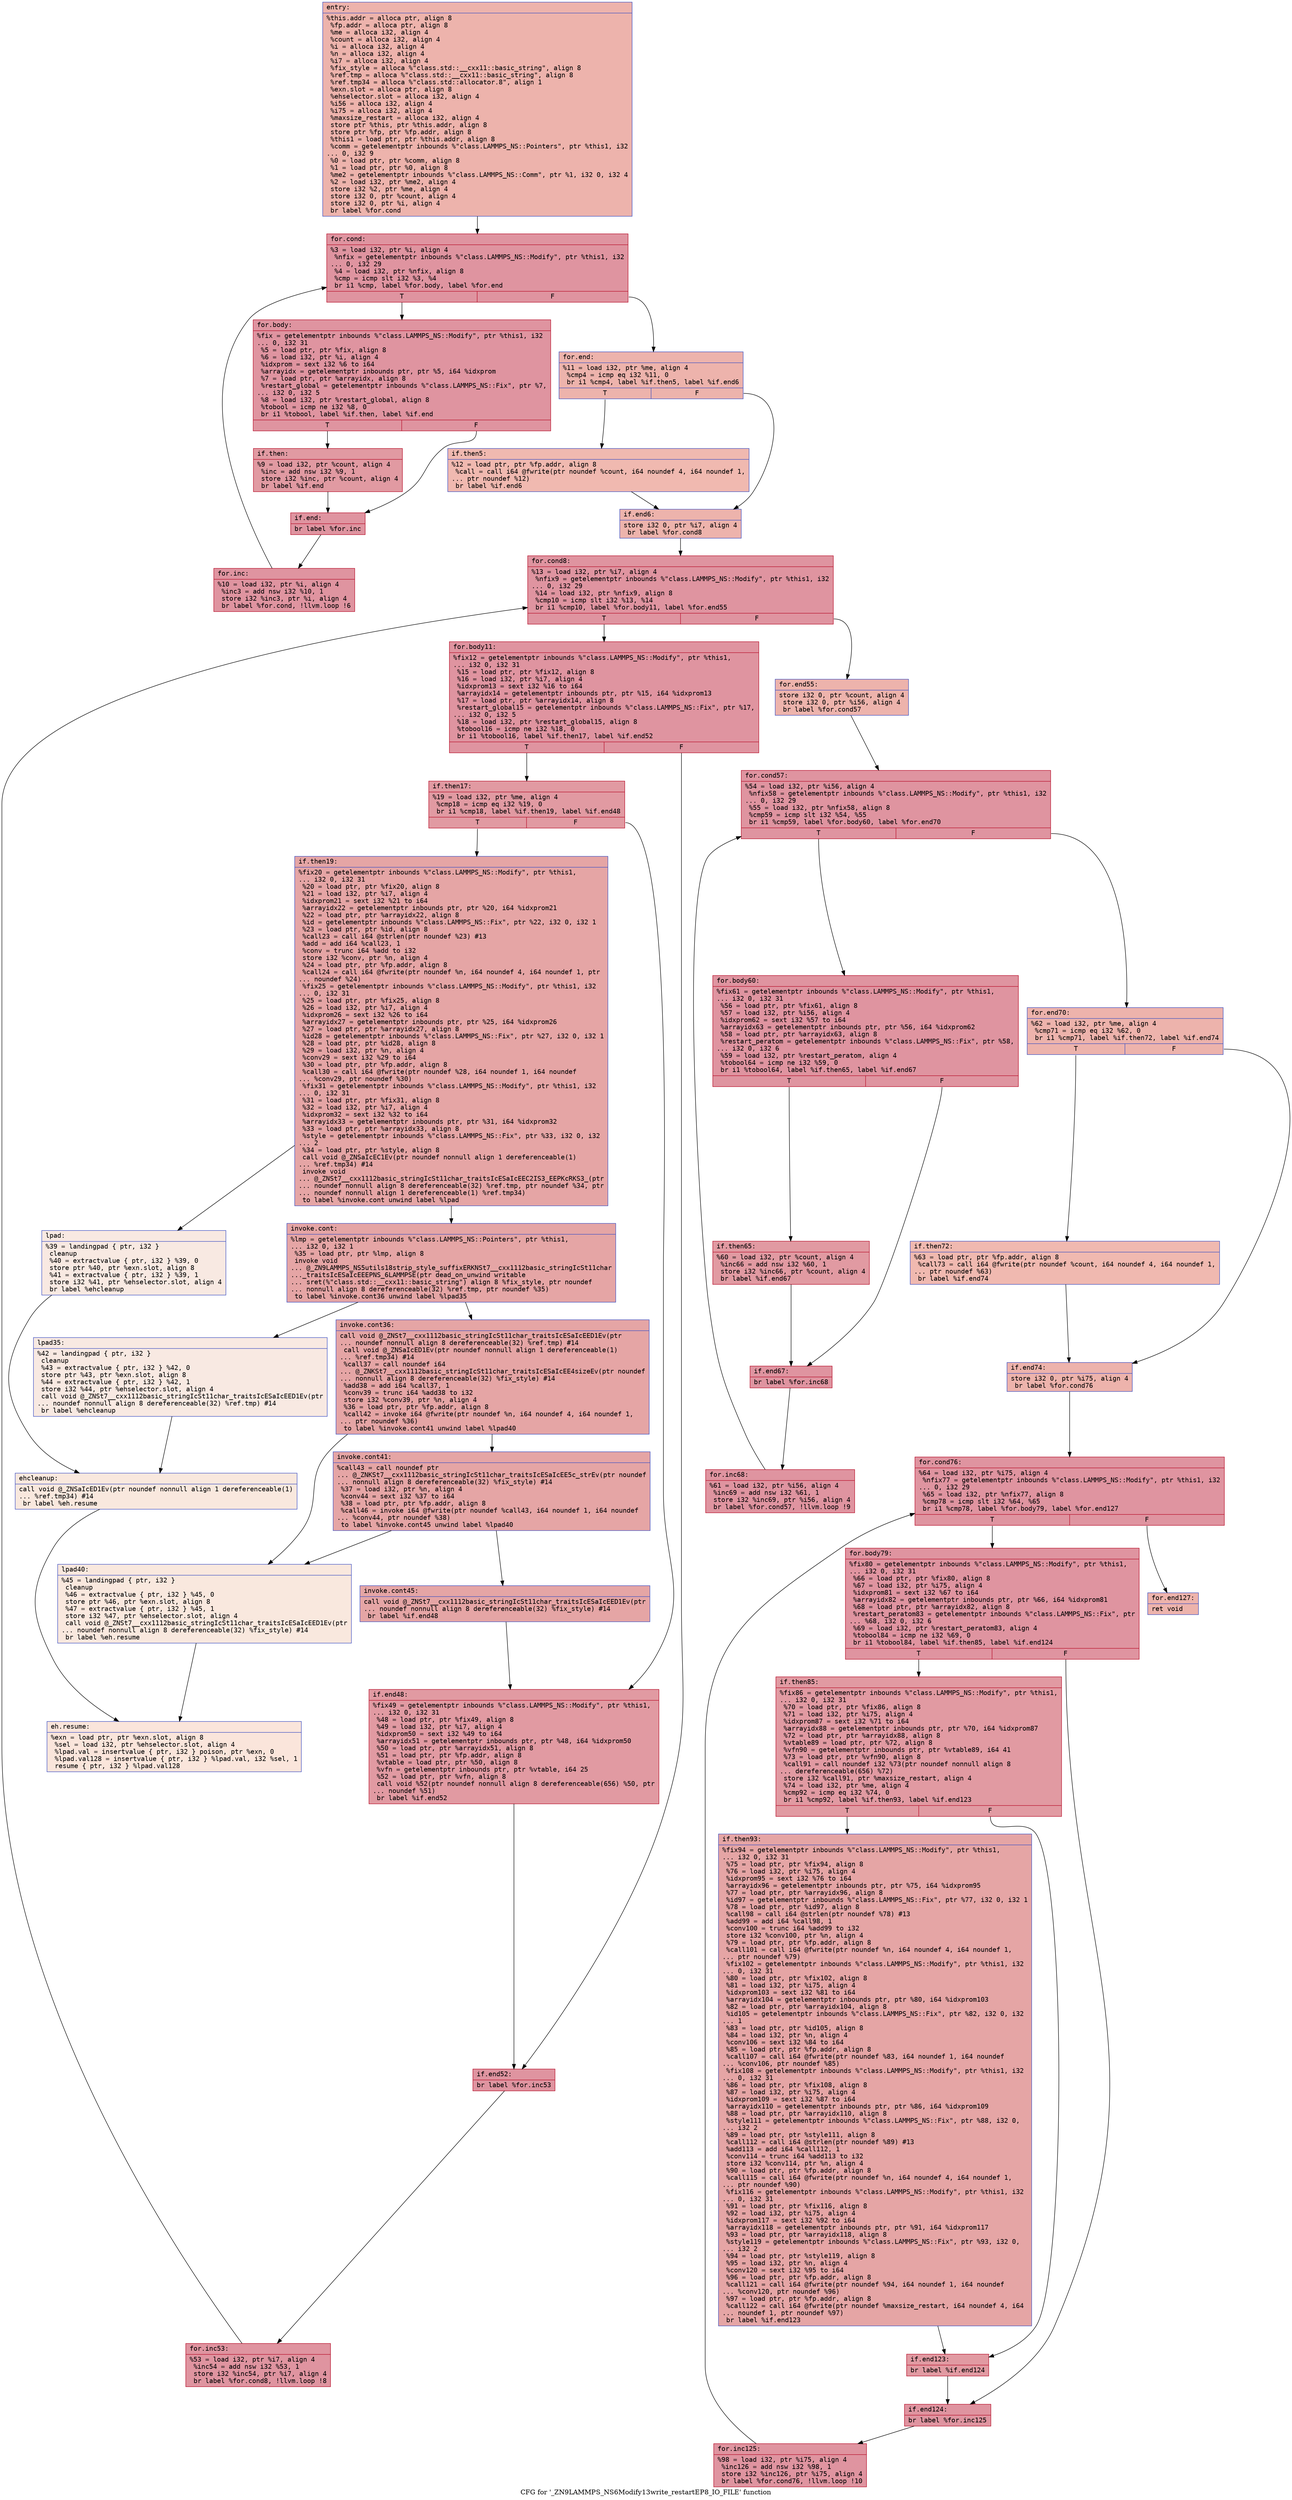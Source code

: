 digraph "CFG for '_ZN9LAMMPS_NS6Modify13write_restartEP8_IO_FILE' function" {
	label="CFG for '_ZN9LAMMPS_NS6Modify13write_restartEP8_IO_FILE' function";

	Node0x561f164252d0 [shape=record,color="#3d50c3ff", style=filled, fillcolor="#d6524470" fontname="Courier",label="{entry:\l|  %this.addr = alloca ptr, align 8\l  %fp.addr = alloca ptr, align 8\l  %me = alloca i32, align 4\l  %count = alloca i32, align 4\l  %i = alloca i32, align 4\l  %n = alloca i32, align 4\l  %i7 = alloca i32, align 4\l  %fix_style = alloca %\"class.std::__cxx11::basic_string\", align 8\l  %ref.tmp = alloca %\"class.std::__cxx11::basic_string\", align 8\l  %ref.tmp34 = alloca %\"class.std::allocator.8\", align 1\l  %exn.slot = alloca ptr, align 8\l  %ehselector.slot = alloca i32, align 4\l  %i56 = alloca i32, align 4\l  %i75 = alloca i32, align 4\l  %maxsize_restart = alloca i32, align 4\l  store ptr %this, ptr %this.addr, align 8\l  store ptr %fp, ptr %fp.addr, align 8\l  %this1 = load ptr, ptr %this.addr, align 8\l  %comm = getelementptr inbounds %\"class.LAMMPS_NS::Pointers\", ptr %this1, i32\l... 0, i32 9\l  %0 = load ptr, ptr %comm, align 8\l  %1 = load ptr, ptr %0, align 8\l  %me2 = getelementptr inbounds %\"class.LAMMPS_NS::Comm\", ptr %1, i32 0, i32 4\l  %2 = load i32, ptr %me2, align 4\l  store i32 %2, ptr %me, align 4\l  store i32 0, ptr %count, align 4\l  store i32 0, ptr %i, align 4\l  br label %for.cond\l}"];
	Node0x561f164252d0 -> Node0x561f164263d0[tooltip="entry -> for.cond\nProbability 100.00%" ];
	Node0x561f164263d0 [shape=record,color="#b70d28ff", style=filled, fillcolor="#b70d2870" fontname="Courier",label="{for.cond:\l|  %3 = load i32, ptr %i, align 4\l  %nfix = getelementptr inbounds %\"class.LAMMPS_NS::Modify\", ptr %this1, i32\l... 0, i32 29\l  %4 = load i32, ptr %nfix, align 8\l  %cmp = icmp slt i32 %3, %4\l  br i1 %cmp, label %for.body, label %for.end\l|{<s0>T|<s1>F}}"];
	Node0x561f164263d0:s0 -> Node0x561f16426750[tooltip="for.cond -> for.body\nProbability 96.88%" ];
	Node0x561f164263d0:s1 -> Node0x561f164258c0[tooltip="for.cond -> for.end\nProbability 3.12%" ];
	Node0x561f16426750 [shape=record,color="#b70d28ff", style=filled, fillcolor="#b70d2870" fontname="Courier",label="{for.body:\l|  %fix = getelementptr inbounds %\"class.LAMMPS_NS::Modify\", ptr %this1, i32\l... 0, i32 31\l  %5 = load ptr, ptr %fix, align 8\l  %6 = load i32, ptr %i, align 4\l  %idxprom = sext i32 %6 to i64\l  %arrayidx = getelementptr inbounds ptr, ptr %5, i64 %idxprom\l  %7 = load ptr, ptr %arrayidx, align 8\l  %restart_global = getelementptr inbounds %\"class.LAMMPS_NS::Fix\", ptr %7,\l... i32 0, i32 5\l  %8 = load i32, ptr %restart_global, align 8\l  %tobool = icmp ne i32 %8, 0\l  br i1 %tobool, label %if.then, label %if.end\l|{<s0>T|<s1>F}}"];
	Node0x561f16426750:s0 -> Node0x561f16427060[tooltip="for.body -> if.then\nProbability 62.50%" ];
	Node0x561f16426750:s1 -> Node0x561f164270d0[tooltip="for.body -> if.end\nProbability 37.50%" ];
	Node0x561f16427060 [shape=record,color="#b70d28ff", style=filled, fillcolor="#bb1b2c70" fontname="Courier",label="{if.then:\l|  %9 = load i32, ptr %count, align 4\l  %inc = add nsw i32 %9, 1\l  store i32 %inc, ptr %count, align 4\l  br label %if.end\l}"];
	Node0x561f16427060 -> Node0x561f164270d0[tooltip="if.then -> if.end\nProbability 100.00%" ];
	Node0x561f164270d0 [shape=record,color="#b70d28ff", style=filled, fillcolor="#b70d2870" fontname="Courier",label="{if.end:\l|  br label %for.inc\l}"];
	Node0x561f164270d0 -> Node0x561f16427490[tooltip="if.end -> for.inc\nProbability 100.00%" ];
	Node0x561f16427490 [shape=record,color="#b70d28ff", style=filled, fillcolor="#b70d2870" fontname="Courier",label="{for.inc:\l|  %10 = load i32, ptr %i, align 4\l  %inc3 = add nsw i32 %10, 1\l  store i32 %inc3, ptr %i, align 4\l  br label %for.cond, !llvm.loop !6\l}"];
	Node0x561f16427490 -> Node0x561f164263d0[tooltip="for.inc -> for.cond\nProbability 100.00%" ];
	Node0x561f164258c0 [shape=record,color="#3d50c3ff", style=filled, fillcolor="#d6524470" fontname="Courier",label="{for.end:\l|  %11 = load i32, ptr %me, align 4\l  %cmp4 = icmp eq i32 %11, 0\l  br i1 %cmp4, label %if.then5, label %if.end6\l|{<s0>T|<s1>F}}"];
	Node0x561f164258c0:s0 -> Node0x561f164279f0[tooltip="for.end -> if.then5\nProbability 37.50%" ];
	Node0x561f164258c0:s1 -> Node0x561f16427a70[tooltip="for.end -> if.end6\nProbability 62.50%" ];
	Node0x561f164279f0 [shape=record,color="#3d50c3ff", style=filled, fillcolor="#de614d70" fontname="Courier",label="{if.then5:\l|  %12 = load ptr, ptr %fp.addr, align 8\l  %call = call i64 @fwrite(ptr noundef %count, i64 noundef 4, i64 noundef 1,\l... ptr noundef %12)\l  br label %if.end6\l}"];
	Node0x561f164279f0 -> Node0x561f16427a70[tooltip="if.then5 -> if.end6\nProbability 100.00%" ];
	Node0x561f16427a70 [shape=record,color="#3d50c3ff", style=filled, fillcolor="#d6524470" fontname="Courier",label="{if.end6:\l|  store i32 0, ptr %i7, align 4\l  br label %for.cond8\l}"];
	Node0x561f16427a70 -> Node0x561f16427f60[tooltip="if.end6 -> for.cond8\nProbability 100.00%" ];
	Node0x561f16427f60 [shape=record,color="#b70d28ff", style=filled, fillcolor="#b70d2870" fontname="Courier",label="{for.cond8:\l|  %13 = load i32, ptr %i7, align 4\l  %nfix9 = getelementptr inbounds %\"class.LAMMPS_NS::Modify\", ptr %this1, i32\l... 0, i32 29\l  %14 = load i32, ptr %nfix9, align 8\l  %cmp10 = icmp slt i32 %13, %14\l  br i1 %cmp10, label %for.body11, label %for.end55\l|{<s0>T|<s1>F}}"];
	Node0x561f16427f60:s0 -> Node0x561f16428290[tooltip="for.cond8 -> for.body11\nProbability 96.88%" ];
	Node0x561f16427f60:s1 -> Node0x561f16428310[tooltip="for.cond8 -> for.end55\nProbability 3.12%" ];
	Node0x561f16428290 [shape=record,color="#b70d28ff", style=filled, fillcolor="#b70d2870" fontname="Courier",label="{for.body11:\l|  %fix12 = getelementptr inbounds %\"class.LAMMPS_NS::Modify\", ptr %this1,\l... i32 0, i32 31\l  %15 = load ptr, ptr %fix12, align 8\l  %16 = load i32, ptr %i7, align 4\l  %idxprom13 = sext i32 %16 to i64\l  %arrayidx14 = getelementptr inbounds ptr, ptr %15, i64 %idxprom13\l  %17 = load ptr, ptr %arrayidx14, align 8\l  %restart_global15 = getelementptr inbounds %\"class.LAMMPS_NS::Fix\", ptr %17,\l... i32 0, i32 5\l  %18 = load i32, ptr %restart_global15, align 8\l  %tobool16 = icmp ne i32 %18, 0\l  br i1 %tobool16, label %if.then17, label %if.end52\l|{<s0>T|<s1>F}}"];
	Node0x561f16428290:s0 -> Node0x561f16426940[tooltip="for.body11 -> if.then17\nProbability 62.50%" ];
	Node0x561f16428290:s1 -> Node0x561f16426990[tooltip="for.body11 -> if.end52\nProbability 37.50%" ];
	Node0x561f16426940 [shape=record,color="#b70d28ff", style=filled, fillcolor="#bb1b2c70" fontname="Courier",label="{if.then17:\l|  %19 = load i32, ptr %me, align 4\l  %cmp18 = icmp eq i32 %19, 0\l  br i1 %cmp18, label %if.then19, label %if.end48\l|{<s0>T|<s1>F}}"];
	Node0x561f16426940:s0 -> Node0x561f164290b0[tooltip="if.then17 -> if.then19\nProbability 37.50%" ];
	Node0x561f16426940:s1 -> Node0x561f16429100[tooltip="if.then17 -> if.end48\nProbability 62.50%" ];
	Node0x561f164290b0 [shape=record,color="#3d50c3ff", style=filled, fillcolor="#c5333470" fontname="Courier",label="{if.then19:\l|  %fix20 = getelementptr inbounds %\"class.LAMMPS_NS::Modify\", ptr %this1,\l... i32 0, i32 31\l  %20 = load ptr, ptr %fix20, align 8\l  %21 = load i32, ptr %i7, align 4\l  %idxprom21 = sext i32 %21 to i64\l  %arrayidx22 = getelementptr inbounds ptr, ptr %20, i64 %idxprom21\l  %22 = load ptr, ptr %arrayidx22, align 8\l  %id = getelementptr inbounds %\"class.LAMMPS_NS::Fix\", ptr %22, i32 0, i32 1\l  %23 = load ptr, ptr %id, align 8\l  %call23 = call i64 @strlen(ptr noundef %23) #13\l  %add = add i64 %call23, 1\l  %conv = trunc i64 %add to i32\l  store i32 %conv, ptr %n, align 4\l  %24 = load ptr, ptr %fp.addr, align 8\l  %call24 = call i64 @fwrite(ptr noundef %n, i64 noundef 4, i64 noundef 1, ptr\l... noundef %24)\l  %fix25 = getelementptr inbounds %\"class.LAMMPS_NS::Modify\", ptr %this1, i32\l... 0, i32 31\l  %25 = load ptr, ptr %fix25, align 8\l  %26 = load i32, ptr %i7, align 4\l  %idxprom26 = sext i32 %26 to i64\l  %arrayidx27 = getelementptr inbounds ptr, ptr %25, i64 %idxprom26\l  %27 = load ptr, ptr %arrayidx27, align 8\l  %id28 = getelementptr inbounds %\"class.LAMMPS_NS::Fix\", ptr %27, i32 0, i32 1\l  %28 = load ptr, ptr %id28, align 8\l  %29 = load i32, ptr %n, align 4\l  %conv29 = sext i32 %29 to i64\l  %30 = load ptr, ptr %fp.addr, align 8\l  %call30 = call i64 @fwrite(ptr noundef %28, i64 noundef 1, i64 noundef\l... %conv29, ptr noundef %30)\l  %fix31 = getelementptr inbounds %\"class.LAMMPS_NS::Modify\", ptr %this1, i32\l... 0, i32 31\l  %31 = load ptr, ptr %fix31, align 8\l  %32 = load i32, ptr %i7, align 4\l  %idxprom32 = sext i32 %32 to i64\l  %arrayidx33 = getelementptr inbounds ptr, ptr %31, i64 %idxprom32\l  %33 = load ptr, ptr %arrayidx33, align 8\l  %style = getelementptr inbounds %\"class.LAMMPS_NS::Fix\", ptr %33, i32 0, i32\l... 2\l  %34 = load ptr, ptr %style, align 8\l  call void @_ZNSaIcEC1Ev(ptr noundef nonnull align 1 dereferenceable(1)\l... %ref.tmp34) #14\l  invoke void\l... @_ZNSt7__cxx1112basic_stringIcSt11char_traitsIcESaIcEEC2IS3_EEPKcRKS3_(ptr\l... noundef nonnull align 8 dereferenceable(32) %ref.tmp, ptr noundef %34, ptr\l... noundef nonnull align 1 dereferenceable(1) %ref.tmp34)\l          to label %invoke.cont unwind label %lpad\l}"];
	Node0x561f164290b0 -> Node0x561f1642ac20[tooltip="if.then19 -> invoke.cont\nProbability 100.00%" ];
	Node0x561f164290b0 -> Node0x561f1642ad00[tooltip="if.then19 -> lpad\nProbability 0.00%" ];
	Node0x561f1642ac20 [shape=record,color="#3d50c3ff", style=filled, fillcolor="#c5333470" fontname="Courier",label="{invoke.cont:\l|  %lmp = getelementptr inbounds %\"class.LAMMPS_NS::Pointers\", ptr %this1,\l... i32 0, i32 1\l  %35 = load ptr, ptr %lmp, align 8\l  invoke void\l... @_ZN9LAMMPS_NS5utils18strip_style_suffixERKNSt7__cxx1112basic_stringIcSt11char\l..._traitsIcESaIcEEEPNS_6LAMMPSE(ptr dead_on_unwind writable\l... sret(%\"class.std::__cxx11::basic_string\") align 8 %fix_style, ptr noundef\l... nonnull align 8 dereferenceable(32) %ref.tmp, ptr noundef %35)\l          to label %invoke.cont36 unwind label %lpad35\l}"];
	Node0x561f1642ac20 -> Node0x561f1642abd0[tooltip="invoke.cont -> invoke.cont36\nProbability 100.00%" ];
	Node0x561f1642ac20 -> Node0x561f1642b150[tooltip="invoke.cont -> lpad35\nProbability 0.00%" ];
	Node0x561f1642abd0 [shape=record,color="#3d50c3ff", style=filled, fillcolor="#c5333470" fontname="Courier",label="{invoke.cont36:\l|  call void @_ZNSt7__cxx1112basic_stringIcSt11char_traitsIcESaIcEED1Ev(ptr\l... noundef nonnull align 8 dereferenceable(32) %ref.tmp) #14\l  call void @_ZNSaIcED1Ev(ptr noundef nonnull align 1 dereferenceable(1)\l... %ref.tmp34) #14\l  %call37 = call noundef i64\l... @_ZNKSt7__cxx1112basic_stringIcSt11char_traitsIcESaIcEE4sizeEv(ptr noundef\l... nonnull align 8 dereferenceable(32) %fix_style) #14\l  %add38 = add i64 %call37, 1\l  %conv39 = trunc i64 %add38 to i32\l  store i32 %conv39, ptr %n, align 4\l  %36 = load ptr, ptr %fp.addr, align 8\l  %call42 = invoke i64 @fwrite(ptr noundef %n, i64 noundef 4, i64 noundef 1,\l... ptr noundef %36)\l          to label %invoke.cont41 unwind label %lpad40\l}"];
	Node0x561f1642abd0 -> Node0x561f1642b660[tooltip="invoke.cont36 -> invoke.cont41\nProbability 100.00%" ];
	Node0x561f1642abd0 -> Node0x561f1642ba50[tooltip="invoke.cont36 -> lpad40\nProbability 0.00%" ];
	Node0x561f1642b660 [shape=record,color="#3d50c3ff", style=filled, fillcolor="#c5333470" fontname="Courier",label="{invoke.cont41:\l|  %call43 = call noundef ptr\l... @_ZNKSt7__cxx1112basic_stringIcSt11char_traitsIcESaIcEE5c_strEv(ptr noundef\l... nonnull align 8 dereferenceable(32) %fix_style) #14\l  %37 = load i32, ptr %n, align 4\l  %conv44 = sext i32 %37 to i64\l  %38 = load ptr, ptr %fp.addr, align 8\l  %call46 = invoke i64 @fwrite(ptr noundef %call43, i64 noundef 1, i64 noundef\l... %conv44, ptr noundef %38)\l          to label %invoke.cont45 unwind label %lpad40\l}"];
	Node0x561f1642b660 -> Node0x561f1642bd20[tooltip="invoke.cont41 -> invoke.cont45\nProbability 100.00%" ];
	Node0x561f1642b660 -> Node0x561f1642ba50[tooltip="invoke.cont41 -> lpad40\nProbability 0.00%" ];
	Node0x561f1642bd20 [shape=record,color="#3d50c3ff", style=filled, fillcolor="#c5333470" fontname="Courier",label="{invoke.cont45:\l|  call void @_ZNSt7__cxx1112basic_stringIcSt11char_traitsIcESaIcEED1Ev(ptr\l... noundef nonnull align 8 dereferenceable(32) %fix_style) #14\l  br label %if.end48\l}"];
	Node0x561f1642bd20 -> Node0x561f16429100[tooltip="invoke.cont45 -> if.end48\nProbability 100.00%" ];
	Node0x561f1642ad00 [shape=record,color="#3d50c3ff", style=filled, fillcolor="#efcebd70" fontname="Courier",label="{lpad:\l|  %39 = landingpad \{ ptr, i32 \}\l          cleanup\l  %40 = extractvalue \{ ptr, i32 \} %39, 0\l  store ptr %40, ptr %exn.slot, align 8\l  %41 = extractvalue \{ ptr, i32 \} %39, 1\l  store i32 %41, ptr %ehselector.slot, align 4\l  br label %ehcleanup\l}"];
	Node0x561f1642ad00 -> Node0x561f1642c210[tooltip="lpad -> ehcleanup\nProbability 100.00%" ];
	Node0x561f1642b150 [shape=record,color="#3d50c3ff", style=filled, fillcolor="#efcebd70" fontname="Courier",label="{lpad35:\l|  %42 = landingpad \{ ptr, i32 \}\l          cleanup\l  %43 = extractvalue \{ ptr, i32 \} %42, 0\l  store ptr %43, ptr %exn.slot, align 8\l  %44 = extractvalue \{ ptr, i32 \} %42, 1\l  store i32 %44, ptr %ehselector.slot, align 4\l  call void @_ZNSt7__cxx1112basic_stringIcSt11char_traitsIcESaIcEED1Ev(ptr\l... noundef nonnull align 8 dereferenceable(32) %ref.tmp) #14\l  br label %ehcleanup\l}"];
	Node0x561f1642b150 -> Node0x561f1642c210[tooltip="lpad35 -> ehcleanup\nProbability 100.00%" ];
	Node0x561f1642c210 [shape=record,color="#3d50c3ff", style=filled, fillcolor="#f2cab570" fontname="Courier",label="{ehcleanup:\l|  call void @_ZNSaIcED1Ev(ptr noundef nonnull align 1 dereferenceable(1)\l... %ref.tmp34) #14\l  br label %eh.resume\l}"];
	Node0x561f1642c210 -> Node0x561f1642cc10[tooltip="ehcleanup -> eh.resume\nProbability 100.00%" ];
	Node0x561f1642ba50 [shape=record,color="#3d50c3ff", style=filled, fillcolor="#f2cab570" fontname="Courier",label="{lpad40:\l|  %45 = landingpad \{ ptr, i32 \}\l          cleanup\l  %46 = extractvalue \{ ptr, i32 \} %45, 0\l  store ptr %46, ptr %exn.slot, align 8\l  %47 = extractvalue \{ ptr, i32 \} %45, 1\l  store i32 %47, ptr %ehselector.slot, align 4\l  call void @_ZNSt7__cxx1112basic_stringIcSt11char_traitsIcESaIcEED1Ev(ptr\l... noundef nonnull align 8 dereferenceable(32) %fix_style) #14\l  br label %eh.resume\l}"];
	Node0x561f1642ba50 -> Node0x561f1642cc10[tooltip="lpad40 -> eh.resume\nProbability 100.00%" ];
	Node0x561f16429100 [shape=record,color="#b70d28ff", style=filled, fillcolor="#bb1b2c70" fontname="Courier",label="{if.end48:\l|  %fix49 = getelementptr inbounds %\"class.LAMMPS_NS::Modify\", ptr %this1,\l... i32 0, i32 31\l  %48 = load ptr, ptr %fix49, align 8\l  %49 = load i32, ptr %i7, align 4\l  %idxprom50 = sext i32 %49 to i64\l  %arrayidx51 = getelementptr inbounds ptr, ptr %48, i64 %idxprom50\l  %50 = load ptr, ptr %arrayidx51, align 8\l  %51 = load ptr, ptr %fp.addr, align 8\l  %vtable = load ptr, ptr %50, align 8\l  %vfn = getelementptr inbounds ptr, ptr %vtable, i64 25\l  %52 = load ptr, ptr %vfn, align 8\l  call void %52(ptr noundef nonnull align 8 dereferenceable(656) %50, ptr\l... noundef %51)\l  br label %if.end52\l}"];
	Node0x561f16429100 -> Node0x561f16426990[tooltip="if.end48 -> if.end52\nProbability 100.00%" ];
	Node0x561f16426990 [shape=record,color="#b70d28ff", style=filled, fillcolor="#b70d2870" fontname="Courier",label="{if.end52:\l|  br label %for.inc53\l}"];
	Node0x561f16426990 -> Node0x561f1642e0e0[tooltip="if.end52 -> for.inc53\nProbability 100.00%" ];
	Node0x561f1642e0e0 [shape=record,color="#b70d28ff", style=filled, fillcolor="#b70d2870" fontname="Courier",label="{for.inc53:\l|  %53 = load i32, ptr %i7, align 4\l  %inc54 = add nsw i32 %53, 1\l  store i32 %inc54, ptr %i7, align 4\l  br label %for.cond8, !llvm.loop !8\l}"];
	Node0x561f1642e0e0 -> Node0x561f16427f60[tooltip="for.inc53 -> for.cond8\nProbability 100.00%" ];
	Node0x561f16428310 [shape=record,color="#3d50c3ff", style=filled, fillcolor="#d6524470" fontname="Courier",label="{for.end55:\l|  store i32 0, ptr %count, align 4\l  store i32 0, ptr %i56, align 4\l  br label %for.cond57\l}"];
	Node0x561f16428310 -> Node0x561f16428cd0[tooltip="for.end55 -> for.cond57\nProbability 100.00%" ];
	Node0x561f16428cd0 [shape=record,color="#b70d28ff", style=filled, fillcolor="#b70d2870" fontname="Courier",label="{for.cond57:\l|  %54 = load i32, ptr %i56, align 4\l  %nfix58 = getelementptr inbounds %\"class.LAMMPS_NS::Modify\", ptr %this1, i32\l... 0, i32 29\l  %55 = load i32, ptr %nfix58, align 8\l  %cmp59 = icmp slt i32 %54, %55\l  br i1 %cmp59, label %for.body60, label %for.end70\l|{<s0>T|<s1>F}}"];
	Node0x561f16428cd0:s0 -> Node0x561f1642f010[tooltip="for.cond57 -> for.body60\nProbability 96.88%" ];
	Node0x561f16428cd0:s1 -> Node0x561f1642f060[tooltip="for.cond57 -> for.end70\nProbability 3.12%" ];
	Node0x561f1642f010 [shape=record,color="#b70d28ff", style=filled, fillcolor="#b70d2870" fontname="Courier",label="{for.body60:\l|  %fix61 = getelementptr inbounds %\"class.LAMMPS_NS::Modify\", ptr %this1,\l... i32 0, i32 31\l  %56 = load ptr, ptr %fix61, align 8\l  %57 = load i32, ptr %i56, align 4\l  %idxprom62 = sext i32 %57 to i64\l  %arrayidx63 = getelementptr inbounds ptr, ptr %56, i64 %idxprom62\l  %58 = load ptr, ptr %arrayidx63, align 8\l  %restart_peratom = getelementptr inbounds %\"class.LAMMPS_NS::Fix\", ptr %58,\l... i32 0, i32 6\l  %59 = load i32, ptr %restart_peratom, align 4\l  %tobool64 = icmp ne i32 %59, 0\l  br i1 %tobool64, label %if.then65, label %if.end67\l|{<s0>T|<s1>F}}"];
	Node0x561f1642f010:s0 -> Node0x561f1642f790[tooltip="for.body60 -> if.then65\nProbability 62.50%" ];
	Node0x561f1642f010:s1 -> Node0x561f1642f810[tooltip="for.body60 -> if.end67\nProbability 37.50%" ];
	Node0x561f1642f790 [shape=record,color="#b70d28ff", style=filled, fillcolor="#bb1b2c70" fontname="Courier",label="{if.then65:\l|  %60 = load i32, ptr %count, align 4\l  %inc66 = add nsw i32 %60, 1\l  store i32 %inc66, ptr %count, align 4\l  br label %if.end67\l}"];
	Node0x561f1642f790 -> Node0x561f1642f810[tooltip="if.then65 -> if.end67\nProbability 100.00%" ];
	Node0x561f1642f810 [shape=record,color="#b70d28ff", style=filled, fillcolor="#b70d2870" fontname="Courier",label="{if.end67:\l|  br label %for.inc68\l}"];
	Node0x561f1642f810 -> Node0x561f1642fb80[tooltip="if.end67 -> for.inc68\nProbability 100.00%" ];
	Node0x561f1642fb80 [shape=record,color="#b70d28ff", style=filled, fillcolor="#b70d2870" fontname="Courier",label="{for.inc68:\l|  %61 = load i32, ptr %i56, align 4\l  %inc69 = add nsw i32 %61, 1\l  store i32 %inc69, ptr %i56, align 4\l  br label %for.cond57, !llvm.loop !9\l}"];
	Node0x561f1642fb80 -> Node0x561f16428cd0[tooltip="for.inc68 -> for.cond57\nProbability 100.00%" ];
	Node0x561f1642f060 [shape=record,color="#3d50c3ff", style=filled, fillcolor="#d6524470" fontname="Courier",label="{for.end70:\l|  %62 = load i32, ptr %me, align 4\l  %cmp71 = icmp eq i32 %62, 0\l  br i1 %cmp71, label %if.then72, label %if.end74\l|{<s0>T|<s1>F}}"];
	Node0x561f1642f060:s0 -> Node0x561f16430130[tooltip="for.end70 -> if.then72\nProbability 37.50%" ];
	Node0x561f1642f060:s1 -> Node0x561f164301b0[tooltip="for.end70 -> if.end74\nProbability 62.50%" ];
	Node0x561f16430130 [shape=record,color="#3d50c3ff", style=filled, fillcolor="#de614d70" fontname="Courier",label="{if.then72:\l|  %63 = load ptr, ptr %fp.addr, align 8\l  %call73 = call i64 @fwrite(ptr noundef %count, i64 noundef 4, i64 noundef 1,\l... ptr noundef %63)\l  br label %if.end74\l}"];
	Node0x561f16430130 -> Node0x561f164301b0[tooltip="if.then72 -> if.end74\nProbability 100.00%" ];
	Node0x561f164301b0 [shape=record,color="#3d50c3ff", style=filled, fillcolor="#d6524470" fontname="Courier",label="{if.end74:\l|  store i32 0, ptr %i75, align 4\l  br label %for.cond76\l}"];
	Node0x561f164301b0 -> Node0x561f16430630[tooltip="if.end74 -> for.cond76\nProbability 100.00%" ];
	Node0x561f16430630 [shape=record,color="#b70d28ff", style=filled, fillcolor="#b70d2870" fontname="Courier",label="{for.cond76:\l|  %64 = load i32, ptr %i75, align 4\l  %nfix77 = getelementptr inbounds %\"class.LAMMPS_NS::Modify\", ptr %this1, i32\l... 0, i32 29\l  %65 = load i32, ptr %nfix77, align 8\l  %cmp78 = icmp slt i32 %64, %65\l  br i1 %cmp78, label %for.body79, label %for.end127\l|{<s0>T|<s1>F}}"];
	Node0x561f16430630:s0 -> Node0x561f16430960[tooltip="for.cond76 -> for.body79\nProbability 96.88%" ];
	Node0x561f16430630:s1 -> Node0x561f164309e0[tooltip="for.cond76 -> for.end127\nProbability 3.12%" ];
	Node0x561f16430960 [shape=record,color="#b70d28ff", style=filled, fillcolor="#b70d2870" fontname="Courier",label="{for.body79:\l|  %fix80 = getelementptr inbounds %\"class.LAMMPS_NS::Modify\", ptr %this1,\l... i32 0, i32 31\l  %66 = load ptr, ptr %fix80, align 8\l  %67 = load i32, ptr %i75, align 4\l  %idxprom81 = sext i32 %67 to i64\l  %arrayidx82 = getelementptr inbounds ptr, ptr %66, i64 %idxprom81\l  %68 = load ptr, ptr %arrayidx82, align 8\l  %restart_peratom83 = getelementptr inbounds %\"class.LAMMPS_NS::Fix\", ptr\l... %68, i32 0, i32 6\l  %69 = load i32, ptr %restart_peratom83, align 4\l  %tobool84 = icmp ne i32 %69, 0\l  br i1 %tobool84, label %if.then85, label %if.end124\l|{<s0>T|<s1>F}}"];
	Node0x561f16430960:s0 -> Node0x561f16431170[tooltip="for.body79 -> if.then85\nProbability 62.50%" ];
	Node0x561f16430960:s1 -> Node0x561f164311c0[tooltip="for.body79 -> if.end124\nProbability 37.50%" ];
	Node0x561f16431170 [shape=record,color="#b70d28ff", style=filled, fillcolor="#bb1b2c70" fontname="Courier",label="{if.then85:\l|  %fix86 = getelementptr inbounds %\"class.LAMMPS_NS::Modify\", ptr %this1,\l... i32 0, i32 31\l  %70 = load ptr, ptr %fix86, align 8\l  %71 = load i32, ptr %i75, align 4\l  %idxprom87 = sext i32 %71 to i64\l  %arrayidx88 = getelementptr inbounds ptr, ptr %70, i64 %idxprom87\l  %72 = load ptr, ptr %arrayidx88, align 8\l  %vtable89 = load ptr, ptr %72, align 8\l  %vfn90 = getelementptr inbounds ptr, ptr %vtable89, i64 41\l  %73 = load ptr, ptr %vfn90, align 8\l  %call91 = call noundef i32 %73(ptr noundef nonnull align 8\l... dereferenceable(656) %72)\l  store i32 %call91, ptr %maxsize_restart, align 4\l  %74 = load i32, ptr %me, align 4\l  %cmp92 = icmp eq i32 %74, 0\l  br i1 %cmp92, label %if.then93, label %if.end123\l|{<s0>T|<s1>F}}"];
	Node0x561f16431170:s0 -> Node0x561f16431bc0[tooltip="if.then85 -> if.then93\nProbability 37.50%" ];
	Node0x561f16431170:s1 -> Node0x561f16431c10[tooltip="if.then85 -> if.end123\nProbability 62.50%" ];
	Node0x561f16431bc0 [shape=record,color="#3d50c3ff", style=filled, fillcolor="#c5333470" fontname="Courier",label="{if.then93:\l|  %fix94 = getelementptr inbounds %\"class.LAMMPS_NS::Modify\", ptr %this1,\l... i32 0, i32 31\l  %75 = load ptr, ptr %fix94, align 8\l  %76 = load i32, ptr %i75, align 4\l  %idxprom95 = sext i32 %76 to i64\l  %arrayidx96 = getelementptr inbounds ptr, ptr %75, i64 %idxprom95\l  %77 = load ptr, ptr %arrayidx96, align 8\l  %id97 = getelementptr inbounds %\"class.LAMMPS_NS::Fix\", ptr %77, i32 0, i32 1\l  %78 = load ptr, ptr %id97, align 8\l  %call98 = call i64 @strlen(ptr noundef %78) #13\l  %add99 = add i64 %call98, 1\l  %conv100 = trunc i64 %add99 to i32\l  store i32 %conv100, ptr %n, align 4\l  %79 = load ptr, ptr %fp.addr, align 8\l  %call101 = call i64 @fwrite(ptr noundef %n, i64 noundef 4, i64 noundef 1,\l... ptr noundef %79)\l  %fix102 = getelementptr inbounds %\"class.LAMMPS_NS::Modify\", ptr %this1, i32\l... 0, i32 31\l  %80 = load ptr, ptr %fix102, align 8\l  %81 = load i32, ptr %i75, align 4\l  %idxprom103 = sext i32 %81 to i64\l  %arrayidx104 = getelementptr inbounds ptr, ptr %80, i64 %idxprom103\l  %82 = load ptr, ptr %arrayidx104, align 8\l  %id105 = getelementptr inbounds %\"class.LAMMPS_NS::Fix\", ptr %82, i32 0, i32\l... 1\l  %83 = load ptr, ptr %id105, align 8\l  %84 = load i32, ptr %n, align 4\l  %conv106 = sext i32 %84 to i64\l  %85 = load ptr, ptr %fp.addr, align 8\l  %call107 = call i64 @fwrite(ptr noundef %83, i64 noundef 1, i64 noundef\l... %conv106, ptr noundef %85)\l  %fix108 = getelementptr inbounds %\"class.LAMMPS_NS::Modify\", ptr %this1, i32\l... 0, i32 31\l  %86 = load ptr, ptr %fix108, align 8\l  %87 = load i32, ptr %i75, align 4\l  %idxprom109 = sext i32 %87 to i64\l  %arrayidx110 = getelementptr inbounds ptr, ptr %86, i64 %idxprom109\l  %88 = load ptr, ptr %arrayidx110, align 8\l  %style111 = getelementptr inbounds %\"class.LAMMPS_NS::Fix\", ptr %88, i32 0,\l... i32 2\l  %89 = load ptr, ptr %style111, align 8\l  %call112 = call i64 @strlen(ptr noundef %89) #13\l  %add113 = add i64 %call112, 1\l  %conv114 = trunc i64 %add113 to i32\l  store i32 %conv114, ptr %n, align 4\l  %90 = load ptr, ptr %fp.addr, align 8\l  %call115 = call i64 @fwrite(ptr noundef %n, i64 noundef 4, i64 noundef 1,\l... ptr noundef %90)\l  %fix116 = getelementptr inbounds %\"class.LAMMPS_NS::Modify\", ptr %this1, i32\l... 0, i32 31\l  %91 = load ptr, ptr %fix116, align 8\l  %92 = load i32, ptr %i75, align 4\l  %idxprom117 = sext i32 %92 to i64\l  %arrayidx118 = getelementptr inbounds ptr, ptr %91, i64 %idxprom117\l  %93 = load ptr, ptr %arrayidx118, align 8\l  %style119 = getelementptr inbounds %\"class.LAMMPS_NS::Fix\", ptr %93, i32 0,\l... i32 2\l  %94 = load ptr, ptr %style119, align 8\l  %95 = load i32, ptr %n, align 4\l  %conv120 = sext i32 %95 to i64\l  %96 = load ptr, ptr %fp.addr, align 8\l  %call121 = call i64 @fwrite(ptr noundef %94, i64 noundef 1, i64 noundef\l... %conv120, ptr noundef %96)\l  %97 = load ptr, ptr %fp.addr, align 8\l  %call122 = call i64 @fwrite(ptr noundef %maxsize_restart, i64 noundef 4, i64\l... noundef 1, ptr noundef %97)\l  br label %if.end123\l}"];
	Node0x561f16431bc0 -> Node0x561f16431c10[tooltip="if.then93 -> if.end123\nProbability 100.00%" ];
	Node0x561f16431c10 [shape=record,color="#b70d28ff", style=filled, fillcolor="#bb1b2c70" fontname="Courier",label="{if.end123:\l|  br label %if.end124\l}"];
	Node0x561f16431c10 -> Node0x561f164311c0[tooltip="if.end123 -> if.end124\nProbability 100.00%" ];
	Node0x561f164311c0 [shape=record,color="#b70d28ff", style=filled, fillcolor="#b70d2870" fontname="Courier",label="{if.end124:\l|  br label %for.inc125\l}"];
	Node0x561f164311c0 -> Node0x561f1642d430[tooltip="if.end124 -> for.inc125\nProbability 100.00%" ];
	Node0x561f1642d430 [shape=record,color="#b70d28ff", style=filled, fillcolor="#b70d2870" fontname="Courier",label="{for.inc125:\l|  %98 = load i32, ptr %i75, align 4\l  %inc126 = add nsw i32 %98, 1\l  store i32 %inc126, ptr %i75, align 4\l  br label %for.cond76, !llvm.loop !10\l}"];
	Node0x561f1642d430 -> Node0x561f16430630[tooltip="for.inc125 -> for.cond76\nProbability 100.00%" ];
	Node0x561f164309e0 [shape=record,color="#3d50c3ff", style=filled, fillcolor="#d6524470" fontname="Courier",label="{for.end127:\l|  ret void\l}"];
	Node0x561f1642cc10 [shape=record,color="#3d50c3ff", style=filled, fillcolor="#f4c5ad70" fontname="Courier",label="{eh.resume:\l|  %exn = load ptr, ptr %exn.slot, align 8\l  %sel = load i32, ptr %ehselector.slot, align 4\l  %lpad.val = insertvalue \{ ptr, i32 \} poison, ptr %exn, 0\l  %lpad.val128 = insertvalue \{ ptr, i32 \} %lpad.val, i32 %sel, 1\l  resume \{ ptr, i32 \} %lpad.val128\l}"];
}
